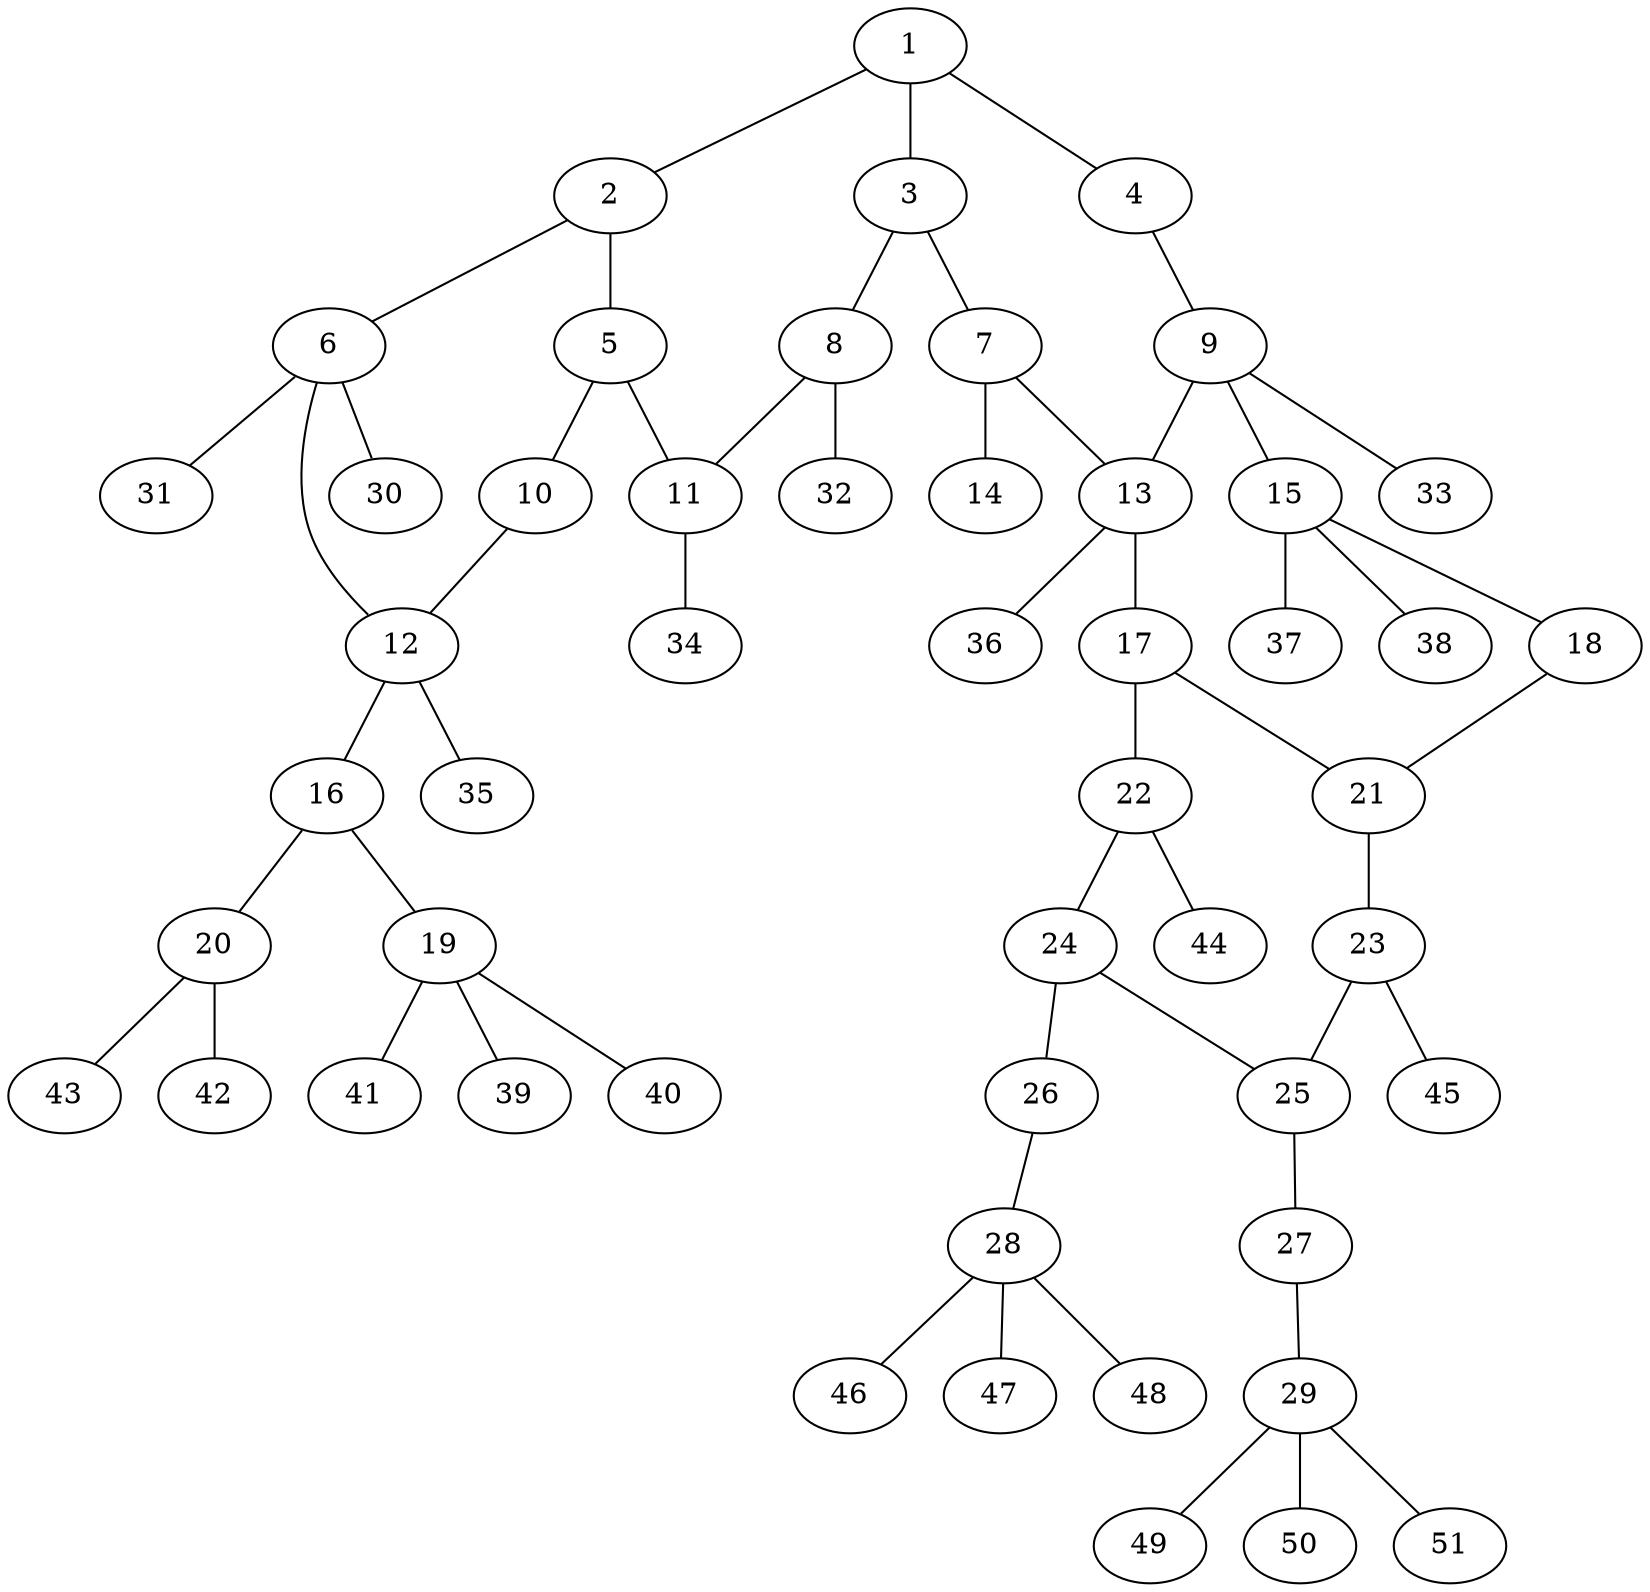 graph molecule_2030 {
	1	 [chem=C];
	2	 [chem=C];
	1 -- 2	 [valence=2];
	3	 [chem=C];
	1 -- 3	 [valence=1];
	4	 [chem=O];
	1 -- 4	 [valence=1];
	5	 [chem=C];
	2 -- 5	 [valence=1];
	6	 [chem=C];
	2 -- 6	 [valence=1];
	7	 [chem=C];
	3 -- 7	 [valence=1];
	8	 [chem=C];
	3 -- 8	 [valence=2];
	9	 [chem=C];
	4 -- 9	 [valence=1];
	10	 [chem=O];
	5 -- 10	 [valence=1];
	11	 [chem=C];
	5 -- 11	 [valence=2];
	12	 [chem=C];
	6 -- 12	 [valence=1];
	30	 [chem=H];
	6 -- 30	 [valence=1];
	31	 [chem=H];
	6 -- 31	 [valence=1];
	13	 [chem=C];
	7 -- 13	 [valence=1];
	14	 [chem=O];
	7 -- 14	 [valence=2];
	8 -- 11	 [valence=1];
	32	 [chem=H];
	8 -- 32	 [valence=1];
	9 -- 13	 [valence=1];
	15	 [chem=C];
	9 -- 15	 [valence=1];
	33	 [chem=H];
	9 -- 33	 [valence=1];
	10 -- 12	 [valence=1];
	34	 [chem=H];
	11 -- 34	 [valence=1];
	16	 [chem=C];
	12 -- 16	 [valence=1];
	35	 [chem=H];
	12 -- 35	 [valence=1];
	17	 [chem=C];
	13 -- 17	 [valence=1];
	36	 [chem=H];
	13 -- 36	 [valence=1];
	18	 [chem=O];
	15 -- 18	 [valence=1];
	37	 [chem=H];
	15 -- 37	 [valence=1];
	38	 [chem=H];
	15 -- 38	 [valence=1];
	19	 [chem=C];
	16 -- 19	 [valence=1];
	20	 [chem=C];
	16 -- 20	 [valence=2];
	21	 [chem=C];
	17 -- 21	 [valence=2];
	22	 [chem=C];
	17 -- 22	 [valence=1];
	18 -- 21	 [valence=1];
	39	 [chem=H];
	19 -- 39	 [valence=1];
	40	 [chem=H];
	19 -- 40	 [valence=1];
	41	 [chem=H];
	19 -- 41	 [valence=1];
	42	 [chem=H];
	20 -- 42	 [valence=1];
	43	 [chem=H];
	20 -- 43	 [valence=1];
	23	 [chem=C];
	21 -- 23	 [valence=1];
	24	 [chem=C];
	22 -- 24	 [valence=2];
	44	 [chem=H];
	22 -- 44	 [valence=1];
	25	 [chem=C];
	23 -- 25	 [valence=2];
	45	 [chem=H];
	23 -- 45	 [valence=1];
	24 -- 25	 [valence=1];
	26	 [chem=O];
	24 -- 26	 [valence=1];
	27	 [chem=O];
	25 -- 27	 [valence=1];
	28	 [chem=C];
	26 -- 28	 [valence=1];
	29	 [chem=C];
	27 -- 29	 [valence=1];
	46	 [chem=H];
	28 -- 46	 [valence=1];
	47	 [chem=H];
	28 -- 47	 [valence=1];
	48	 [chem=H];
	28 -- 48	 [valence=1];
	49	 [chem=H];
	29 -- 49	 [valence=1];
	50	 [chem=H];
	29 -- 50	 [valence=1];
	51	 [chem=H];
	29 -- 51	 [valence=1];
}

